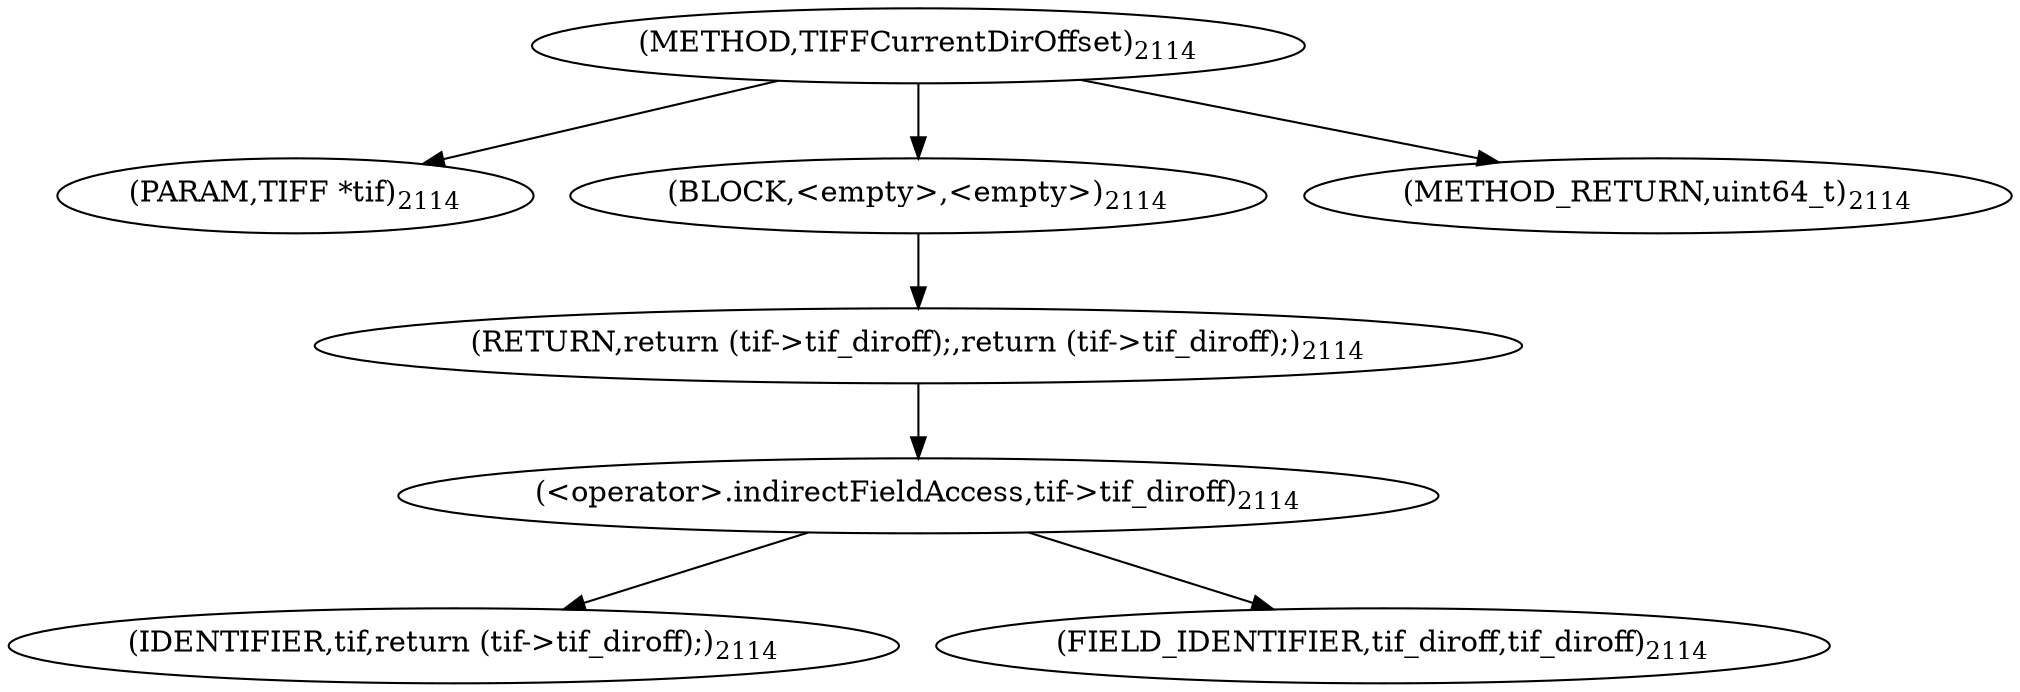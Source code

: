 digraph "TIFFCurrentDirOffset" {  
"44835" [label = <(METHOD,TIFFCurrentDirOffset)<SUB>2114</SUB>> ]
"44836" [label = <(PARAM,TIFF *tif)<SUB>2114</SUB>> ]
"44837" [label = <(BLOCK,&lt;empty&gt;,&lt;empty&gt;)<SUB>2114</SUB>> ]
"44838" [label = <(RETURN,return (tif-&gt;tif_diroff);,return (tif-&gt;tif_diroff);)<SUB>2114</SUB>> ]
"44839" [label = <(&lt;operator&gt;.indirectFieldAccess,tif-&gt;tif_diroff)<SUB>2114</SUB>> ]
"44840" [label = <(IDENTIFIER,tif,return (tif-&gt;tif_diroff);)<SUB>2114</SUB>> ]
"44841" [label = <(FIELD_IDENTIFIER,tif_diroff,tif_diroff)<SUB>2114</SUB>> ]
"44842" [label = <(METHOD_RETURN,uint64_t)<SUB>2114</SUB>> ]
  "44835" -> "44836" 
  "44835" -> "44837" 
  "44835" -> "44842" 
  "44837" -> "44838" 
  "44838" -> "44839" 
  "44839" -> "44840" 
  "44839" -> "44841" 
}
